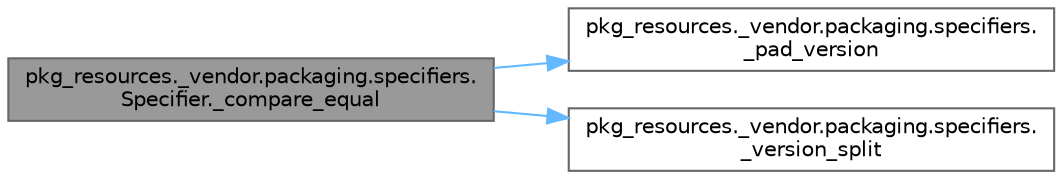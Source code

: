 digraph "pkg_resources._vendor.packaging.specifiers.Specifier._compare_equal"
{
 // LATEX_PDF_SIZE
  bgcolor="transparent";
  edge [fontname=Helvetica,fontsize=10,labelfontname=Helvetica,labelfontsize=10];
  node [fontname=Helvetica,fontsize=10,shape=box,height=0.2,width=0.4];
  rankdir="LR";
  Node1 [id="Node000001",label="pkg_resources._vendor.packaging.specifiers.\lSpecifier._compare_equal",height=0.2,width=0.4,color="gray40", fillcolor="grey60", style="filled", fontcolor="black",tooltip=" "];
  Node1 -> Node2 [id="edge1_Node000001_Node000002",color="steelblue1",style="solid",tooltip=" "];
  Node2 [id="Node000002",label="pkg_resources._vendor.packaging.specifiers.\l_pad_version",height=0.2,width=0.4,color="grey40", fillcolor="white", style="filled",URL="$namespacepkg__resources_1_1__vendor_1_1packaging_1_1specifiers.html#aa9d5244f94d14b4682c20039d702ce5f",tooltip=" "];
  Node1 -> Node3 [id="edge2_Node000001_Node000003",color="steelblue1",style="solid",tooltip=" "];
  Node3 [id="Node000003",label="pkg_resources._vendor.packaging.specifiers.\l_version_split",height=0.2,width=0.4,color="grey40", fillcolor="white", style="filled",URL="$namespacepkg__resources_1_1__vendor_1_1packaging_1_1specifiers.html#a3d066a91c29e4f94520e995f6d56362c",tooltip=" "];
}
